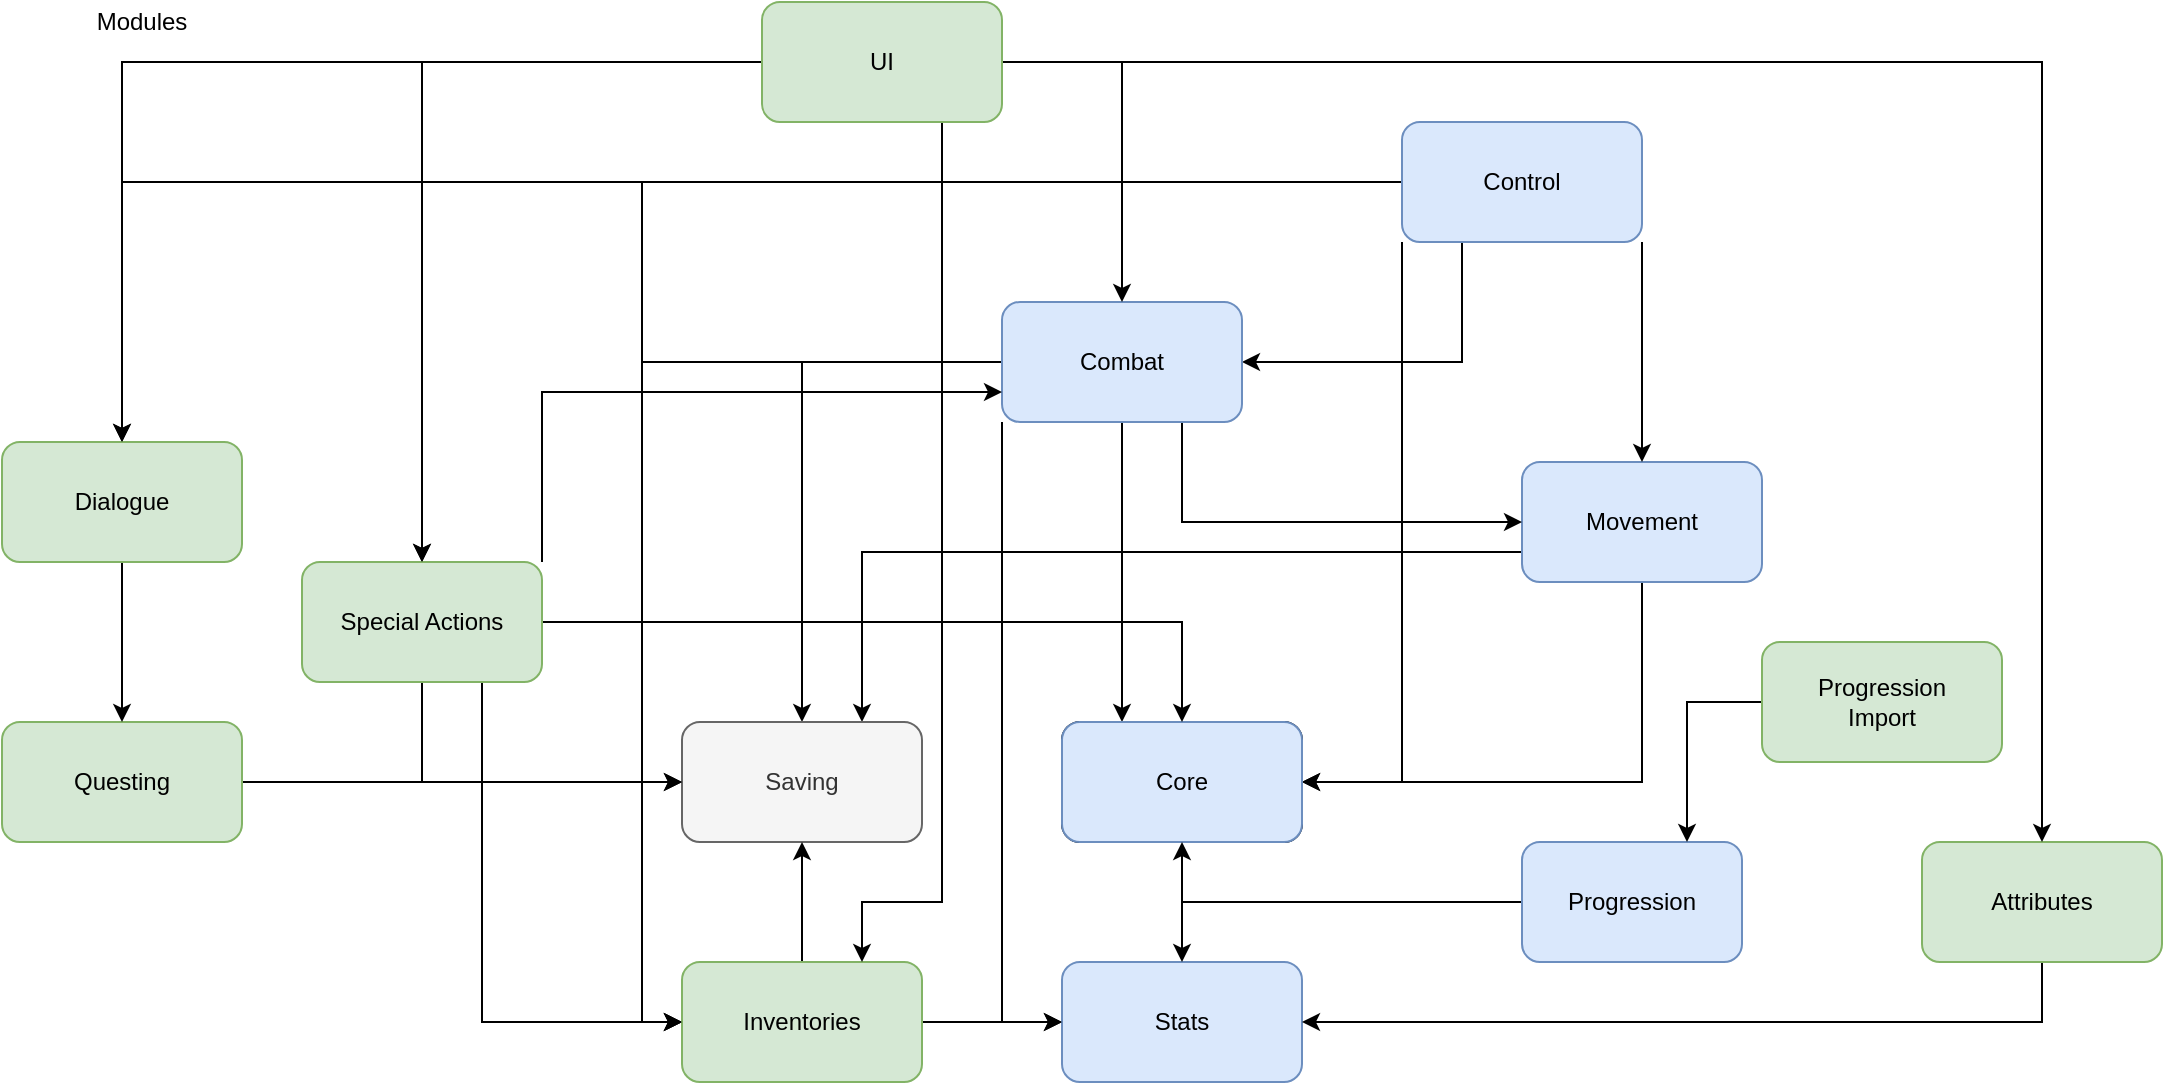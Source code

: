 <mxfile version="12.7.1" type="device"><diagram id="C5RBs43oDa-KdzZeNtuy" name="Modules"><mxGraphModel dx="2310" dy="829" grid="1" gridSize="10" guides="1" tooltips="1" connect="1" arrows="1" fold="1" page="1" pageScale="1" pageWidth="827" pageHeight="1169" math="0" shadow="0"><root><mxCell id="WIyWlLk6GJQsqaUBKTNV-0"/><mxCell id="WIyWlLk6GJQsqaUBKTNV-1" parent="WIyWlLk6GJQsqaUBKTNV-0"/><mxCell id="LoTvR4G0OVfu9ho5u1v8-9" style="edgeStyle=orthogonalEdgeStyle;rounded=0;orthogonalLoop=1;jettySize=auto;html=1;exitX=0.5;exitY=1;exitDx=0;exitDy=0;entryX=1;entryY=0.5;entryDx=0;entryDy=0;" edge="1" parent="WIyWlLk6GJQsqaUBKTNV-1" source="LoTvR4G0OVfu9ho5u1v8-0" target="LoTvR4G0OVfu9ho5u1v8-8"><mxGeometry relative="1" as="geometry"/></mxCell><mxCell id="LoTvR4G0OVfu9ho5u1v8-15" style="edgeStyle=orthogonalEdgeStyle;rounded=0;orthogonalLoop=1;jettySize=auto;html=1;exitX=0;exitY=0.75;exitDx=0;exitDy=0;entryX=0.75;entryY=0;entryDx=0;entryDy=0;" edge="1" parent="WIyWlLk6GJQsqaUBKTNV-1" source="LoTvR4G0OVfu9ho5u1v8-0" target="LoTvR4G0OVfu9ho5u1v8-14"><mxGeometry relative="1" as="geometry"/></mxCell><mxCell id="LoTvR4G0OVfu9ho5u1v8-0" value="Movement" style="rounded=1;whiteSpace=wrap;html=1;fillColor=#dae8fc;strokeColor=#6c8ebf;" vertex="1" parent="WIyWlLk6GJQsqaUBKTNV-1"><mxGeometry x="680" y="240" width="120" height="60" as="geometry"/></mxCell><mxCell id="LoTvR4G0OVfu9ho5u1v8-3" style="edgeStyle=orthogonalEdgeStyle;rounded=0;orthogonalLoop=1;jettySize=auto;html=1;exitX=1;exitY=1;exitDx=0;exitDy=0;" edge="1" parent="WIyWlLk6GJQsqaUBKTNV-1" source="LoTvR4G0OVfu9ho5u1v8-2" target="LoTvR4G0OVfu9ho5u1v8-0"><mxGeometry relative="1" as="geometry"/></mxCell><mxCell id="LoTvR4G0OVfu9ho5u1v8-6" style="edgeStyle=orthogonalEdgeStyle;rounded=0;orthogonalLoop=1;jettySize=auto;html=1;exitX=0.25;exitY=1;exitDx=0;exitDy=0;entryX=1;entryY=0.5;entryDx=0;entryDy=0;" edge="1" parent="WIyWlLk6GJQsqaUBKTNV-1" source="LoTvR4G0OVfu9ho5u1v8-2" target="LoTvR4G0OVfu9ho5u1v8-5"><mxGeometry relative="1" as="geometry"><Array as="points"><mxPoint x="650" y="190"/></Array></mxGeometry></mxCell><mxCell id="LoTvR4G0OVfu9ho5u1v8-13" style="edgeStyle=orthogonalEdgeStyle;rounded=0;orthogonalLoop=1;jettySize=auto;html=1;exitX=0;exitY=1;exitDx=0;exitDy=0;entryX=1;entryY=0.5;entryDx=0;entryDy=0;" edge="1" parent="WIyWlLk6GJQsqaUBKTNV-1" source="LoTvR4G0OVfu9ho5u1v8-2" target="LoTvR4G0OVfu9ho5u1v8-8"><mxGeometry relative="1" as="geometry"><Array as="points"><mxPoint x="620" y="400"/></Array></mxGeometry></mxCell><mxCell id="LoTvR4G0OVfu9ho5u1v8-26" style="edgeStyle=orthogonalEdgeStyle;rounded=0;orthogonalLoop=1;jettySize=auto;html=1;exitX=0;exitY=0.5;exitDx=0;exitDy=0;entryX=0;entryY=0.5;entryDx=0;entryDy=0;" edge="1" parent="WIyWlLk6GJQsqaUBKTNV-1" source="LoTvR4G0OVfu9ho5u1v8-2" target="LoTvR4G0OVfu9ho5u1v8-23"><mxGeometry relative="1" as="geometry"/></mxCell><mxCell id="LoTvR4G0OVfu9ho5u1v8-30" style="edgeStyle=orthogonalEdgeStyle;rounded=0;orthogonalLoop=1;jettySize=auto;html=1;exitX=0;exitY=0.5;exitDx=0;exitDy=0;" edge="1" parent="WIyWlLk6GJQsqaUBKTNV-1" source="LoTvR4G0OVfu9ho5u1v8-2" target="LoTvR4G0OVfu9ho5u1v8-29"><mxGeometry relative="1" as="geometry"/></mxCell><mxCell id="LoTvR4G0OVfu9ho5u1v8-38" style="edgeStyle=orthogonalEdgeStyle;rounded=0;orthogonalLoop=1;jettySize=auto;html=1;exitX=0;exitY=0.5;exitDx=0;exitDy=0;" edge="1" parent="WIyWlLk6GJQsqaUBKTNV-1" source="LoTvR4G0OVfu9ho5u1v8-2" target="LoTvR4G0OVfu9ho5u1v8-36"><mxGeometry relative="1" as="geometry"/></mxCell><mxCell id="LoTvR4G0OVfu9ho5u1v8-2" value="Control" style="rounded=1;whiteSpace=wrap;html=1;fillColor=#dae8fc;strokeColor=#6c8ebf;" vertex="1" parent="WIyWlLk6GJQsqaUBKTNV-1"><mxGeometry x="620" y="70" width="120" height="60" as="geometry"/></mxCell><mxCell id="LoTvR4G0OVfu9ho5u1v8-7" style="edgeStyle=orthogonalEdgeStyle;rounded=0;orthogonalLoop=1;jettySize=auto;html=1;exitX=0.75;exitY=1;exitDx=0;exitDy=0;entryX=0;entryY=0.5;entryDx=0;entryDy=0;" edge="1" parent="WIyWlLk6GJQsqaUBKTNV-1" source="LoTvR4G0OVfu9ho5u1v8-5" target="LoTvR4G0OVfu9ho5u1v8-0"><mxGeometry relative="1" as="geometry"/></mxCell><mxCell id="LoTvR4G0OVfu9ho5u1v8-12" style="edgeStyle=orthogonalEdgeStyle;rounded=0;orthogonalLoop=1;jettySize=auto;html=1;exitX=0.5;exitY=1;exitDx=0;exitDy=0;entryX=0.25;entryY=0;entryDx=0;entryDy=0;" edge="1" parent="WIyWlLk6GJQsqaUBKTNV-1" source="LoTvR4G0OVfu9ho5u1v8-5" target="LoTvR4G0OVfu9ho5u1v8-8"><mxGeometry relative="1" as="geometry"/></mxCell><mxCell id="LoTvR4G0OVfu9ho5u1v8-16" style="edgeStyle=orthogonalEdgeStyle;rounded=0;orthogonalLoop=1;jettySize=auto;html=1;exitX=0;exitY=0.5;exitDx=0;exitDy=0;" edge="1" parent="WIyWlLk6GJQsqaUBKTNV-1" source="LoTvR4G0OVfu9ho5u1v8-5" target="LoTvR4G0OVfu9ho5u1v8-14"><mxGeometry relative="1" as="geometry"/></mxCell><mxCell id="LoTvR4G0OVfu9ho5u1v8-19" style="edgeStyle=orthogonalEdgeStyle;rounded=0;orthogonalLoop=1;jettySize=auto;html=1;exitX=0;exitY=1;exitDx=0;exitDy=0;entryX=0;entryY=0.5;entryDx=0;entryDy=0;" edge="1" parent="WIyWlLk6GJQsqaUBKTNV-1" source="LoTvR4G0OVfu9ho5u1v8-5" target="LoTvR4G0OVfu9ho5u1v8-18"><mxGeometry relative="1" as="geometry"><Array as="points"><mxPoint x="420" y="520"/></Array></mxGeometry></mxCell><mxCell id="LoTvR4G0OVfu9ho5u1v8-27" style="edgeStyle=orthogonalEdgeStyle;rounded=0;orthogonalLoop=1;jettySize=auto;html=1;exitX=0;exitY=0.5;exitDx=0;exitDy=0;entryX=0;entryY=0.5;entryDx=0;entryDy=0;" edge="1" parent="WIyWlLk6GJQsqaUBKTNV-1" source="LoTvR4G0OVfu9ho5u1v8-5" target="LoTvR4G0OVfu9ho5u1v8-23"><mxGeometry relative="1" as="geometry"/></mxCell><mxCell id="LoTvR4G0OVfu9ho5u1v8-5" value="Combat" style="rounded=1;whiteSpace=wrap;html=1;fillColor=#dae8fc;strokeColor=#6c8ebf;" vertex="1" parent="WIyWlLk6GJQsqaUBKTNV-1"><mxGeometry x="420" y="160" width="120" height="60" as="geometry"/></mxCell><mxCell id="LoTvR4G0OVfu9ho5u1v8-8" value="Core" style="rounded=1;whiteSpace=wrap;html=1;" vertex="1" parent="WIyWlLk6GJQsqaUBKTNV-1"><mxGeometry x="450" y="370" width="120" height="60" as="geometry"/></mxCell><mxCell id="LoTvR4G0OVfu9ho5u1v8-14" value="Saving" style="rounded=1;whiteSpace=wrap;html=1;fillColor=#f5f5f5;strokeColor=#666666;fontColor=#333333;" vertex="1" parent="WIyWlLk6GJQsqaUBKTNV-1"><mxGeometry x="260" y="370" width="120" height="60" as="geometry"/></mxCell><mxCell id="LoTvR4G0OVfu9ho5u1v8-17" value="Core" style="rounded=1;whiteSpace=wrap;html=1;fillColor=#dae8fc;strokeColor=#6c8ebf;" vertex="1" parent="WIyWlLk6GJQsqaUBKTNV-1"><mxGeometry x="450" y="370" width="120" height="60" as="geometry"/></mxCell><mxCell id="LoTvR4G0OVfu9ho5u1v8-18" value="Stats" style="rounded=1;whiteSpace=wrap;html=1;fillColor=#dae8fc;strokeColor=#6c8ebf;" vertex="1" parent="WIyWlLk6GJQsqaUBKTNV-1"><mxGeometry x="450" y="490" width="120" height="60" as="geometry"/></mxCell><mxCell id="LoTvR4G0OVfu9ho5u1v8-21" style="edgeStyle=orthogonalEdgeStyle;rounded=0;orthogonalLoop=1;jettySize=auto;html=1;exitX=0;exitY=0.5;exitDx=0;exitDy=0;entryX=0.5;entryY=1;entryDx=0;entryDy=0;" edge="1" parent="WIyWlLk6GJQsqaUBKTNV-1" source="LoTvR4G0OVfu9ho5u1v8-20" target="LoTvR4G0OVfu9ho5u1v8-17"><mxGeometry relative="1" as="geometry"/></mxCell><mxCell id="LoTvR4G0OVfu9ho5u1v8-22" style="edgeStyle=orthogonalEdgeStyle;rounded=0;orthogonalLoop=1;jettySize=auto;html=1;exitX=0;exitY=0.5;exitDx=0;exitDy=0;entryX=0.5;entryY=0;entryDx=0;entryDy=0;" edge="1" parent="WIyWlLk6GJQsqaUBKTNV-1" source="LoTvR4G0OVfu9ho5u1v8-20" target="LoTvR4G0OVfu9ho5u1v8-18"><mxGeometry relative="1" as="geometry"/></mxCell><mxCell id="LoTvR4G0OVfu9ho5u1v8-20" value="Progression" style="rounded=1;whiteSpace=wrap;html=1;fillColor=#dae8fc;strokeColor=#6c8ebf;" vertex="1" parent="WIyWlLk6GJQsqaUBKTNV-1"><mxGeometry x="680" y="430" width="110" height="60" as="geometry"/></mxCell><mxCell id="LoTvR4G0OVfu9ho5u1v8-24" style="edgeStyle=orthogonalEdgeStyle;rounded=0;orthogonalLoop=1;jettySize=auto;html=1;exitX=0.5;exitY=0;exitDx=0;exitDy=0;entryX=0.5;entryY=1;entryDx=0;entryDy=0;" edge="1" parent="WIyWlLk6GJQsqaUBKTNV-1" source="LoTvR4G0OVfu9ho5u1v8-23" target="LoTvR4G0OVfu9ho5u1v8-14"><mxGeometry relative="1" as="geometry"/></mxCell><mxCell id="LoTvR4G0OVfu9ho5u1v8-25" style="edgeStyle=orthogonalEdgeStyle;rounded=0;orthogonalLoop=1;jettySize=auto;html=1;exitX=1;exitY=0.5;exitDx=0;exitDy=0;" edge="1" parent="WIyWlLk6GJQsqaUBKTNV-1" source="LoTvR4G0OVfu9ho5u1v8-23"><mxGeometry relative="1" as="geometry"><mxPoint x="450" y="520" as="targetPoint"/></mxGeometry></mxCell><mxCell id="LoTvR4G0OVfu9ho5u1v8-23" value="Inventories" style="rounded=1;whiteSpace=wrap;html=1;fillColor=#d5e8d4;strokeColor=#82b366;" vertex="1" parent="WIyWlLk6GJQsqaUBKTNV-1"><mxGeometry x="260" y="490" width="120" height="60" as="geometry"/></mxCell><mxCell id="LoTvR4G0OVfu9ho5u1v8-28" value="Modules" style="text;html=1;strokeColor=none;fillColor=none;align=center;verticalAlign=middle;whiteSpace=wrap;rounded=0;" vertex="1" parent="WIyWlLk6GJQsqaUBKTNV-1"><mxGeometry x="-30" y="10" width="40" height="20" as="geometry"/></mxCell><mxCell id="LoTvR4G0OVfu9ho5u1v8-31" style="edgeStyle=orthogonalEdgeStyle;rounded=0;orthogonalLoop=1;jettySize=auto;html=1;exitX=1;exitY=0;exitDx=0;exitDy=0;entryX=0;entryY=0.75;entryDx=0;entryDy=0;" edge="1" parent="WIyWlLk6GJQsqaUBKTNV-1" source="LoTvR4G0OVfu9ho5u1v8-29" target="LoTvR4G0OVfu9ho5u1v8-5"><mxGeometry relative="1" as="geometry"/></mxCell><mxCell id="LoTvR4G0OVfu9ho5u1v8-32" style="edgeStyle=orthogonalEdgeStyle;rounded=0;orthogonalLoop=1;jettySize=auto;html=1;exitX=0.75;exitY=1;exitDx=0;exitDy=0;entryX=0;entryY=0.5;entryDx=0;entryDy=0;" edge="1" parent="WIyWlLk6GJQsqaUBKTNV-1" source="LoTvR4G0OVfu9ho5u1v8-29" target="LoTvR4G0OVfu9ho5u1v8-23"><mxGeometry relative="1" as="geometry"/></mxCell><mxCell id="LoTvR4G0OVfu9ho5u1v8-33" style="edgeStyle=orthogonalEdgeStyle;rounded=0;orthogonalLoop=1;jettySize=auto;html=1;exitX=0.5;exitY=1;exitDx=0;exitDy=0;entryX=0;entryY=0.5;entryDx=0;entryDy=0;" edge="1" parent="WIyWlLk6GJQsqaUBKTNV-1" source="LoTvR4G0OVfu9ho5u1v8-29" target="LoTvR4G0OVfu9ho5u1v8-14"><mxGeometry relative="1" as="geometry"/></mxCell><mxCell id="LoTvR4G0OVfu9ho5u1v8-34" style="edgeStyle=orthogonalEdgeStyle;rounded=0;orthogonalLoop=1;jettySize=auto;html=1;exitX=1;exitY=0.5;exitDx=0;exitDy=0;" edge="1" parent="WIyWlLk6GJQsqaUBKTNV-1" source="LoTvR4G0OVfu9ho5u1v8-29" target="LoTvR4G0OVfu9ho5u1v8-17"><mxGeometry relative="1" as="geometry"/></mxCell><mxCell id="LoTvR4G0OVfu9ho5u1v8-29" value="Special Actions" style="rounded=1;whiteSpace=wrap;html=1;fillColor=#d5e8d4;strokeColor=#82b366;" vertex="1" parent="WIyWlLk6GJQsqaUBKTNV-1"><mxGeometry x="70" y="290" width="120" height="60" as="geometry"/></mxCell><mxCell id="LoTvR4G0OVfu9ho5u1v8-37" style="edgeStyle=orthogonalEdgeStyle;rounded=0;orthogonalLoop=1;jettySize=auto;html=1;exitX=1;exitY=0.5;exitDx=0;exitDy=0;entryX=0;entryY=0.5;entryDx=0;entryDy=0;" edge="1" parent="WIyWlLk6GJQsqaUBKTNV-1" source="LoTvR4G0OVfu9ho5u1v8-35" target="LoTvR4G0OVfu9ho5u1v8-14"><mxGeometry relative="1" as="geometry"/></mxCell><mxCell id="LoTvR4G0OVfu9ho5u1v8-35" value="Questing" style="rounded=1;whiteSpace=wrap;html=1;fillColor=#d5e8d4;strokeColor=#82b366;" vertex="1" parent="WIyWlLk6GJQsqaUBKTNV-1"><mxGeometry x="-80" y="370" width="120" height="60" as="geometry"/></mxCell><mxCell id="LoTvR4G0OVfu9ho5u1v8-39" style="edgeStyle=orthogonalEdgeStyle;rounded=0;orthogonalLoop=1;jettySize=auto;html=1;exitX=0.5;exitY=1;exitDx=0;exitDy=0;entryX=0.5;entryY=0;entryDx=0;entryDy=0;" edge="1" parent="WIyWlLk6GJQsqaUBKTNV-1" source="LoTvR4G0OVfu9ho5u1v8-36" target="LoTvR4G0OVfu9ho5u1v8-35"><mxGeometry relative="1" as="geometry"/></mxCell><mxCell id="LoTvR4G0OVfu9ho5u1v8-36" value="Dialogue" style="rounded=1;whiteSpace=wrap;html=1;fillColor=#d5e8d4;strokeColor=#82b366;" vertex="1" parent="WIyWlLk6GJQsqaUBKTNV-1"><mxGeometry x="-80" y="230" width="120" height="60" as="geometry"/></mxCell><mxCell id="LoTvR4G0OVfu9ho5u1v8-41" style="edgeStyle=orthogonalEdgeStyle;rounded=0;orthogonalLoop=1;jettySize=auto;html=1;exitX=0.5;exitY=1;exitDx=0;exitDy=0;entryX=1;entryY=0.5;entryDx=0;entryDy=0;" edge="1" parent="WIyWlLk6GJQsqaUBKTNV-1" source="LoTvR4G0OVfu9ho5u1v8-40" target="LoTvR4G0OVfu9ho5u1v8-18"><mxGeometry relative="1" as="geometry"/></mxCell><mxCell id="LoTvR4G0OVfu9ho5u1v8-40" value="Attributes" style="rounded=1;whiteSpace=wrap;html=1;fillColor=#d5e8d4;strokeColor=#82b366;" vertex="1" parent="WIyWlLk6GJQsqaUBKTNV-1"><mxGeometry x="880" y="430" width="120" height="60" as="geometry"/></mxCell><mxCell id="LoTvR4G0OVfu9ho5u1v8-43" style="edgeStyle=orthogonalEdgeStyle;rounded=0;orthogonalLoop=1;jettySize=auto;html=1;exitX=0;exitY=0.5;exitDx=0;exitDy=0;entryX=0.75;entryY=0;entryDx=0;entryDy=0;" edge="1" parent="WIyWlLk6GJQsqaUBKTNV-1" source="LoTvR4G0OVfu9ho5u1v8-42" target="LoTvR4G0OVfu9ho5u1v8-20"><mxGeometry relative="1" as="geometry"/></mxCell><mxCell id="LoTvR4G0OVfu9ho5u1v8-42" value="Progression&lt;br&gt;Import" style="rounded=1;whiteSpace=wrap;html=1;fillColor=#d5e8d4;strokeColor=#82b366;" vertex="1" parent="WIyWlLk6GJQsqaUBKTNV-1"><mxGeometry x="800" y="330" width="120" height="60" as="geometry"/></mxCell><mxCell id="LoTvR4G0OVfu9ho5u1v8-45" style="edgeStyle=orthogonalEdgeStyle;rounded=0;orthogonalLoop=1;jettySize=auto;html=1;exitX=0;exitY=0.5;exitDx=0;exitDy=0;entryX=0.5;entryY=0;entryDx=0;entryDy=0;" edge="1" parent="WIyWlLk6GJQsqaUBKTNV-1" source="LoTvR4G0OVfu9ho5u1v8-44" target="LoTvR4G0OVfu9ho5u1v8-29"><mxGeometry relative="1" as="geometry"><mxPoint x="130" y="280" as="targetPoint"/></mxGeometry></mxCell><mxCell id="LoTvR4G0OVfu9ho5u1v8-47" style="edgeStyle=orthogonalEdgeStyle;rounded=0;orthogonalLoop=1;jettySize=auto;html=1;exitX=0;exitY=0.5;exitDx=0;exitDy=0;entryX=0.5;entryY=0;entryDx=0;entryDy=0;" edge="1" parent="WIyWlLk6GJQsqaUBKTNV-1" source="LoTvR4G0OVfu9ho5u1v8-44" target="LoTvR4G0OVfu9ho5u1v8-36"><mxGeometry relative="1" as="geometry"/></mxCell><mxCell id="LoTvR4G0OVfu9ho5u1v8-48" style="edgeStyle=orthogonalEdgeStyle;rounded=0;orthogonalLoop=1;jettySize=auto;html=1;exitX=1;exitY=0.5;exitDx=0;exitDy=0;" edge="1" parent="WIyWlLk6GJQsqaUBKTNV-1" source="LoTvR4G0OVfu9ho5u1v8-44" target="LoTvR4G0OVfu9ho5u1v8-5"><mxGeometry relative="1" as="geometry"/></mxCell><mxCell id="LoTvR4G0OVfu9ho5u1v8-49" style="edgeStyle=orthogonalEdgeStyle;rounded=0;orthogonalLoop=1;jettySize=auto;html=1;exitX=0.75;exitY=1;exitDx=0;exitDy=0;entryX=0.75;entryY=0;entryDx=0;entryDy=0;" edge="1" parent="WIyWlLk6GJQsqaUBKTNV-1" source="LoTvR4G0OVfu9ho5u1v8-44" target="LoTvR4G0OVfu9ho5u1v8-23"><mxGeometry relative="1" as="geometry"><Array as="points"><mxPoint x="390" y="460"/><mxPoint x="350" y="460"/></Array></mxGeometry></mxCell><mxCell id="LoTvR4G0OVfu9ho5u1v8-50" style="edgeStyle=orthogonalEdgeStyle;rounded=0;orthogonalLoop=1;jettySize=auto;html=1;exitX=1;exitY=0.5;exitDx=0;exitDy=0;" edge="1" parent="WIyWlLk6GJQsqaUBKTNV-1" source="LoTvR4G0OVfu9ho5u1v8-44" target="LoTvR4G0OVfu9ho5u1v8-40"><mxGeometry relative="1" as="geometry"/></mxCell><mxCell id="LoTvR4G0OVfu9ho5u1v8-44" value="UI" style="rounded=1;whiteSpace=wrap;html=1;fillColor=#d5e8d4;strokeColor=#82b366;" vertex="1" parent="WIyWlLk6GJQsqaUBKTNV-1"><mxGeometry x="300" y="10.0" width="120" height="60" as="geometry"/></mxCell></root></mxGraphModel></diagram></mxfile>